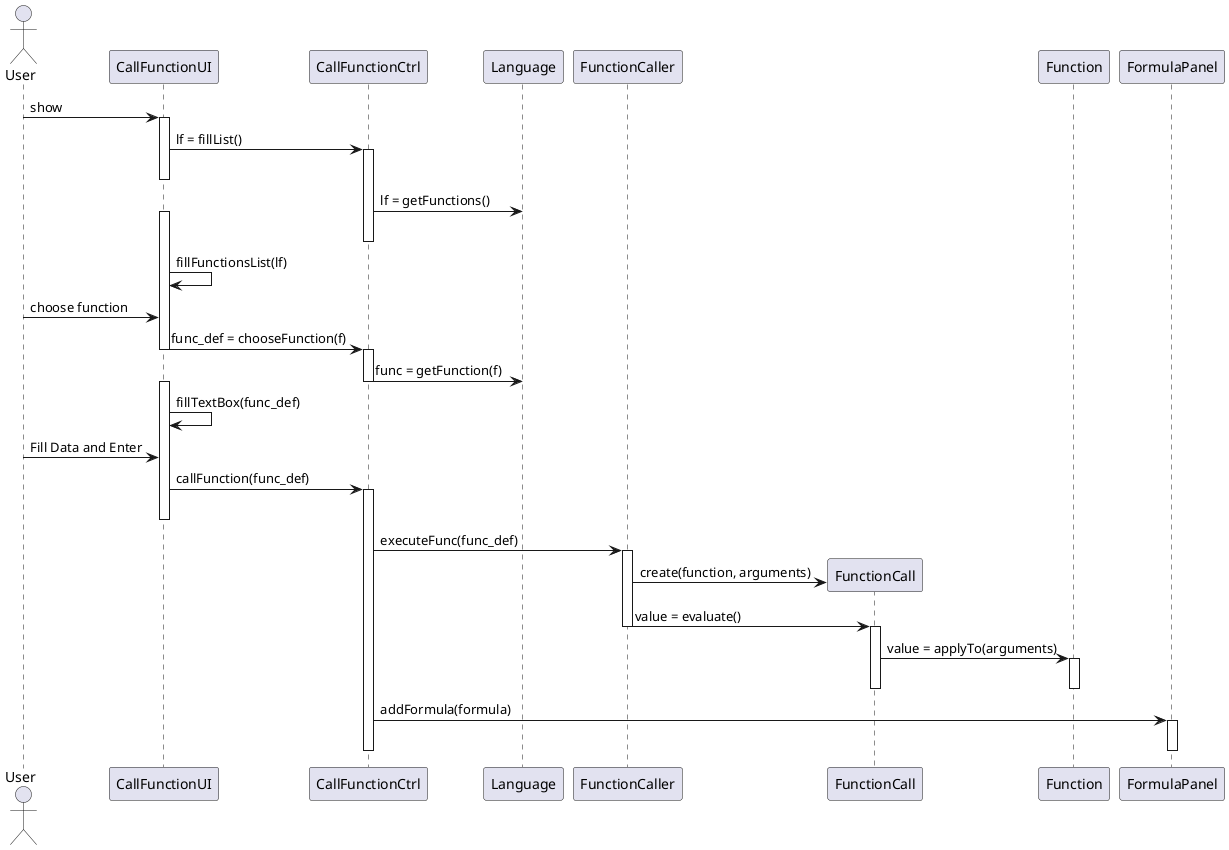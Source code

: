 @startuml doc-files/design_macros_05_02.png
actor User
 participant "CallFunctionUI" as UI
 participant "CallFunctionCtrl" as ctrl
 participant "Language" as language
participant "FunctionCaller" as caller
User -> UI : show
activate UI
UI -> ctrl : lf = fillList()
activate ctrl
deactivate UI
ctrl -> language : lf = getFunctions()
activate UI
deactivate ctrl
UI -> UI : fillFunctionsList(lf)
User -> UI : choose function
UI -> ctrl : func_def = chooseFunction(f)
deactivate UI
activate ctrl
ctrl -> language : func = getFunction(f)
deactivate ctrl
activate UI
UI -> UI : fillTextBox(func_def)
User -> UI : Fill Data and Enter
UI -> ctrl : callFunction(func_def)
activate ctrl
deactivate UI
ctrl -> caller : executeFunc(func_def)
activate caller
create FunctionCall as f_call
caller -> f_call : create(function, arguments) 
caller -> f_call : value = evaluate()
deactivate caller
activate f_call
participant "Function" as func
f_call -> func : value = applyTo(arguments)
activate func
deactivate f_call
deactivate func
participant "FormulaPanel" as panel
ctrl -> panel : addFormula(formula)
activate panel
deactivate ctrl
deactivate panel

@enduml